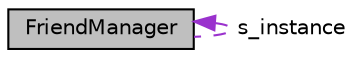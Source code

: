 digraph "FriendManager"
{
 // LATEX_PDF_SIZE
  edge [fontname="Helvetica",fontsize="10",labelfontname="Helvetica",labelfontsize="10"];
  node [fontname="Helvetica",fontsize="10",shape=record];
  Node1 [label="FriendManager",height=0.2,width=0.4,color="black", fillcolor="grey75", style="filled", fontcolor="black",tooltip="Manages Friend connections between users."];
  Node1 -> Node1 [dir="back",color="darkorchid3",fontsize="10",style="dashed",label=" s_instance" ];
}
